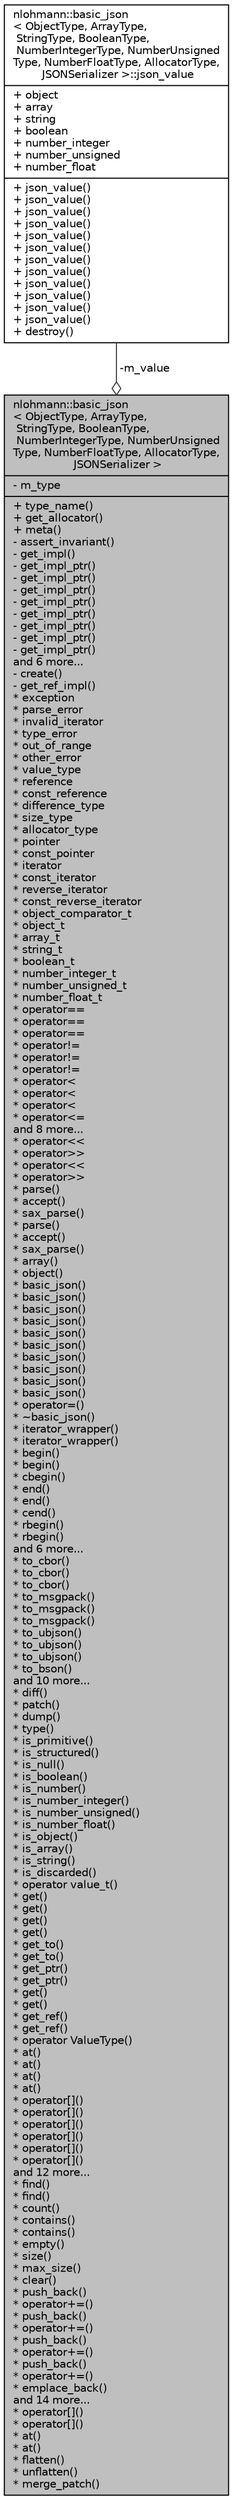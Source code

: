 digraph "nlohmann::basic_json&lt; ObjectType, ArrayType, StringType, BooleanType, NumberIntegerType, NumberUnsignedType, NumberFloatType, AllocatorType, JSONSerializer &gt;"
{
 // INTERACTIVE_SVG=YES
 // LATEX_PDF_SIZE
  edge [fontname="Helvetica",fontsize="10",labelfontname="Helvetica",labelfontsize="10"];
  node [fontname="Helvetica",fontsize="10",shape=record];
  Node1 [label="{nlohmann::basic_json\l\< ObjectType, ArrayType,\l StringType, BooleanType,\l NumberIntegerType, NumberUnsigned\lType, NumberFloatType, AllocatorType,\l JSONSerializer \>\n|- m_type\l|+ type_name()\l+ get_allocator()\l+ meta()\l- assert_invariant()\l- get_impl()\l- get_impl_ptr()\l- get_impl_ptr()\l- get_impl_ptr()\l- get_impl_ptr()\l- get_impl_ptr()\l- get_impl_ptr()\l- get_impl_ptr()\l- get_impl_ptr()\land 6 more...\l- create()\l- get_ref_impl()\l* exception\l* parse_error\l* invalid_iterator\l* type_error\l* out_of_range\l* other_error\l* value_type\l* reference\l* const_reference\l* difference_type\l* size_type\l* allocator_type\l* pointer\l* const_pointer\l* iterator\l* const_iterator\l* reverse_iterator\l* const_reverse_iterator\l* object_comparator_t\l* object_t\l* array_t\l* string_t\l* boolean_t\l* number_integer_t\l* number_unsigned_t\l* number_float_t\l* operator==\l* operator==\l* operator==\l* operator!=\l* operator!=\l* operator!=\l* operator\<\l* operator\<\l* operator\<\l* operator\<=\land 8 more...\l* operator\<\<\l* operator\>\>\l* operator\<\<\l* operator\>\>\l* parse()\l* accept()\l* sax_parse()\l* parse()\l* accept()\l* sax_parse()\l* array()\l* object()\l* basic_json()\l* basic_json()\l* basic_json()\l* basic_json()\l* basic_json()\l* basic_json()\l* basic_json()\l* basic_json()\l* basic_json()\l* basic_json()\l* operator=()\l* ~basic_json()\l* iterator_wrapper()\l* iterator_wrapper()\l* begin()\l* begin()\l* cbegin()\l* end()\l* end()\l* cend()\l* rbegin()\l* rbegin()\land 6 more...\l* to_cbor()\l* to_cbor()\l* to_cbor()\l* to_msgpack()\l* to_msgpack()\l* to_msgpack()\l* to_ubjson()\l* to_ubjson()\l* to_ubjson()\l* to_bson()\land 10 more...\l* diff()\l* patch()\l* dump()\l* type()\l* is_primitive()\l* is_structured()\l* is_null()\l* is_boolean()\l* is_number()\l* is_number_integer()\l* is_number_unsigned()\l* is_number_float()\l* is_object()\l* is_array()\l* is_string()\l* is_discarded()\l* operator value_t()\l* get()\l* get()\l* get()\l* get()\l* get_to()\l* get_to()\l* get_ptr()\l* get_ptr()\l* get()\l* get()\l* get_ref()\l* get_ref()\l* operator ValueType()\l* at()\l* at()\l* at()\l* at()\l* operator[]()\l* operator[]()\l* operator[]()\l* operator[]()\l* operator[]()\l* operator[]()\land 12 more...\l* find()\l* find()\l* count()\l* contains()\l* contains()\l* empty()\l* size()\l* max_size()\l* clear()\l* push_back()\l* operator+=()\l* push_back()\l* operator+=()\l* push_back()\l* operator+=()\l* push_back()\l* operator+=()\l* emplace_back()\land 14 more...\l* operator[]()\l* operator[]()\l* at()\l* at()\l* flatten()\l* unflatten()\l* merge_patch()\l}",height=0.2,width=0.4,color="black", fillcolor="grey75", style="filled", fontcolor="black",tooltip="a class to store JSON values"];
  Node2 -> Node1 [color="grey25",fontsize="10",style="solid",label=" -m_value" ,arrowhead="odiamond",fontname="Helvetica"];
  Node2 [label="{nlohmann::basic_json\l\< ObjectType, ArrayType,\l StringType, BooleanType,\l NumberIntegerType, NumberUnsigned\lType, NumberFloatType, AllocatorType,\l JSONSerializer \>::json_value\n|+ object\l+ array\l+ string\l+ boolean\l+ number_integer\l+ number_unsigned\l+ number_float\l|+ json_value()\l+ json_value()\l+ json_value()\l+ json_value()\l+ json_value()\l+ json_value()\l+ json_value()\l+ json_value()\l+ json_value()\l+ json_value()\l+ json_value()\l+ json_value()\l+ destroy()\l}",height=0.2,width=0.4,color="black", fillcolor="white", style="filled",URL="$unionnlohmann_1_1basic__json_1_1json__value.html",tooltip="a JSON value"];
}
